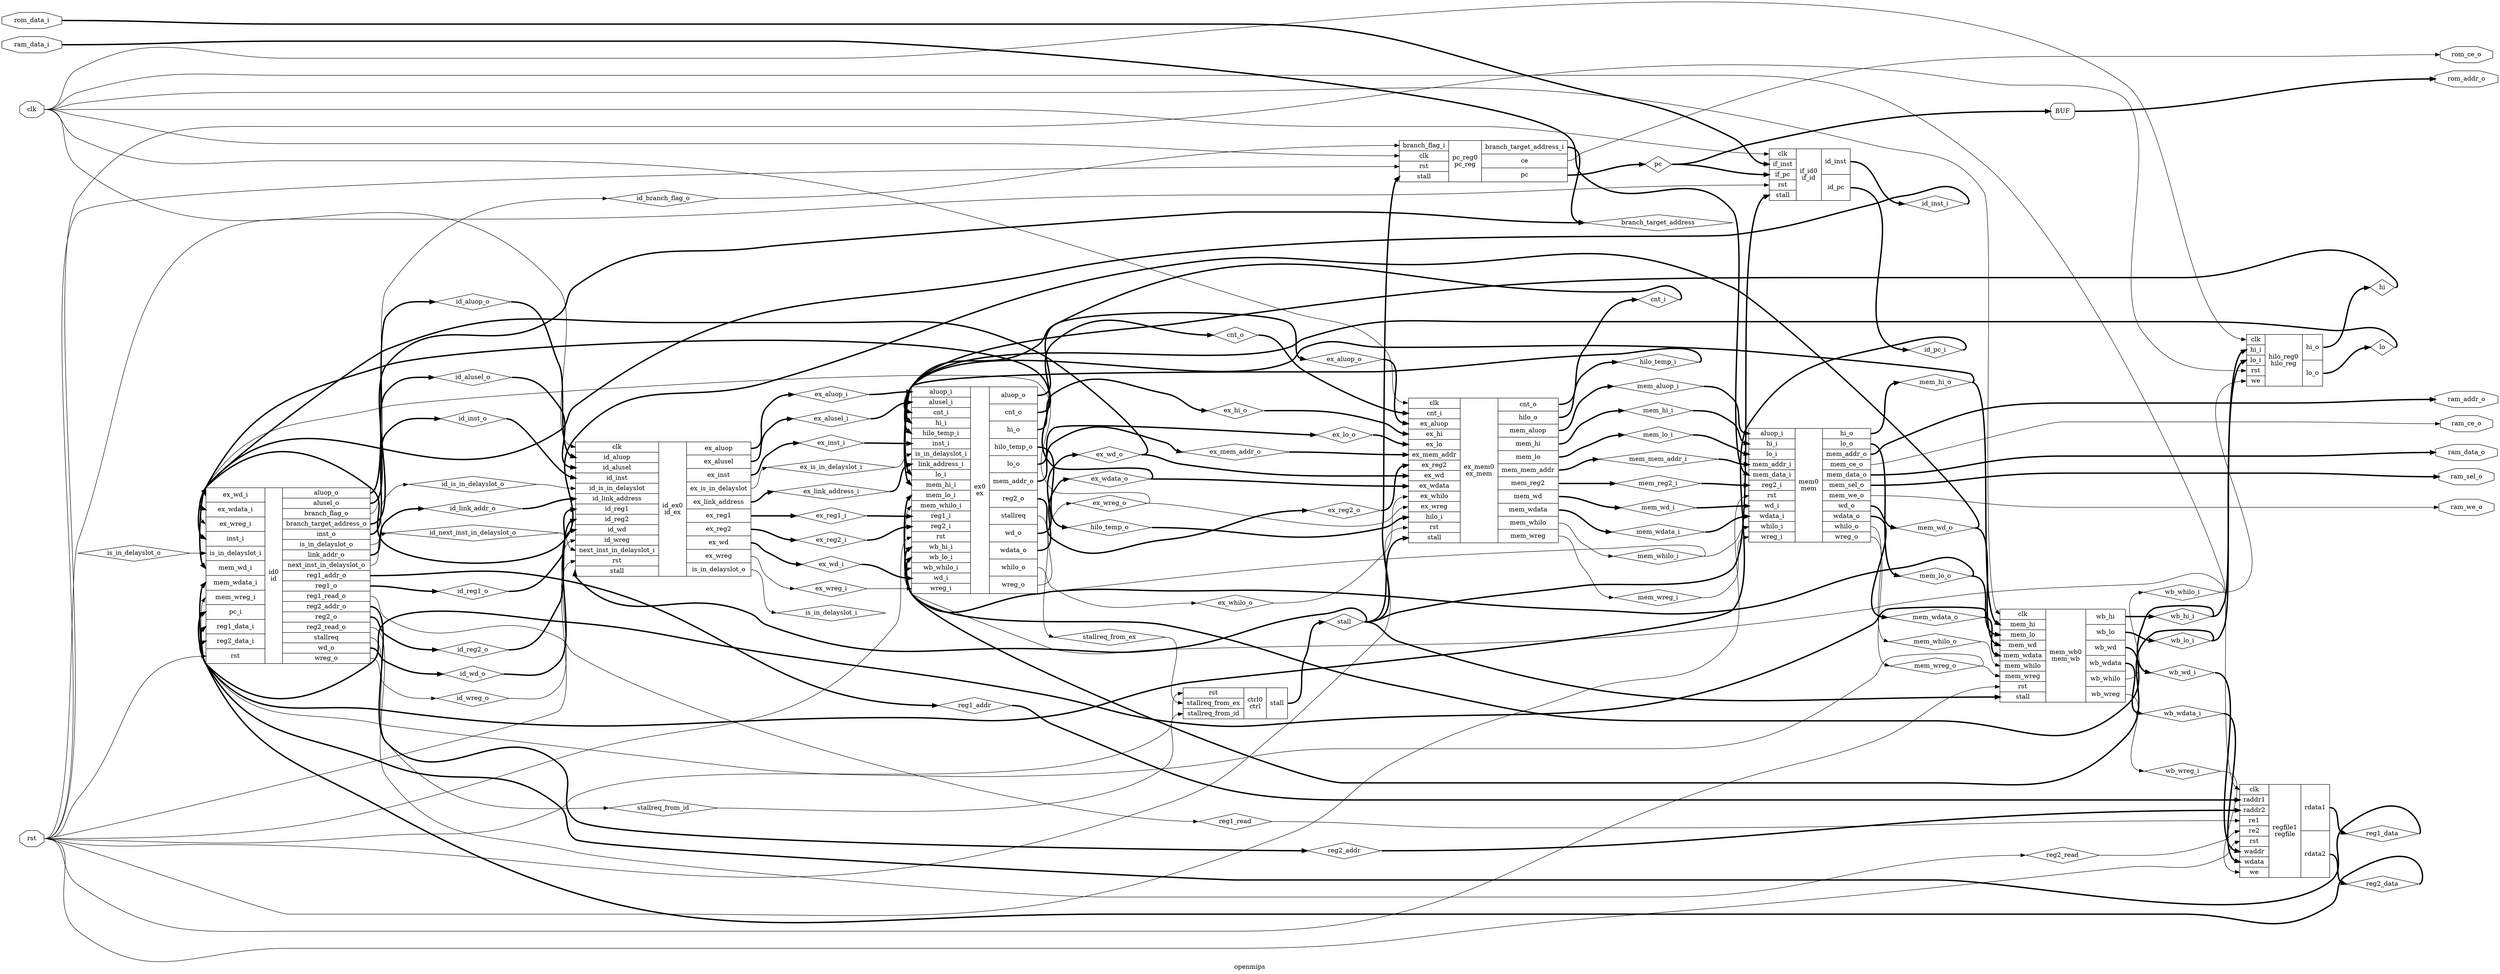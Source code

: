 digraph "openmips" {
label="openmips";
rankdir="LR";
remincross=true;
n1 [ shape=diamond, label="branch_target_address", color="black", fontcolor="black" ];
n2 [ shape=octagon, label="clk", color="black", fontcolor="black" ];
n3 [ shape=diamond, label="cnt_i", color="black", fontcolor="black" ];
n4 [ shape=diamond, label="cnt_o", color="black", fontcolor="black" ];
n5 [ shape=diamond, label="ex_aluop_i", color="black", fontcolor="black" ];
n6 [ shape=diamond, label="ex_aluop_o", color="black", fontcolor="black" ];
n7 [ shape=diamond, label="ex_alusel_i", color="black", fontcolor="black" ];
n8 [ shape=diamond, label="ex_hi_o", color="black", fontcolor="black" ];
n9 [ shape=diamond, label="ex_inst_i", color="black", fontcolor="black" ];
n10 [ shape=diamond, label="ex_is_in_delayslot_i", color="black", fontcolor="black" ];
n11 [ shape=diamond, label="ex_link_address_i", color="black", fontcolor="black" ];
n12 [ shape=diamond, label="ex_lo_o", color="black", fontcolor="black" ];
n13 [ shape=diamond, label="ex_mem_addr_o", color="black", fontcolor="black" ];
n14 [ shape=diamond, label="ex_reg1_i", color="black", fontcolor="black" ];
n15 [ shape=diamond, label="ex_reg2_i", color="black", fontcolor="black" ];
n16 [ shape=diamond, label="ex_reg2_o", color="black", fontcolor="black" ];
n17 [ shape=diamond, label="ex_wd_i", color="black", fontcolor="black" ];
n18 [ shape=diamond, label="ex_wd_o", color="black", fontcolor="black" ];
n19 [ shape=diamond, label="ex_wdata_o", color="black", fontcolor="black" ];
n20 [ shape=diamond, label="ex_whilo_o", color="black", fontcolor="black" ];
n21 [ shape=diamond, label="ex_wreg_i", color="black", fontcolor="black" ];
n22 [ shape=diamond, label="ex_wreg_o", color="black", fontcolor="black" ];
n23 [ shape=diamond, label="hi", color="black", fontcolor="black" ];
n24 [ shape=diamond, label="hilo_temp_i", color="black", fontcolor="black" ];
n25 [ shape=diamond, label="hilo_temp_o", color="black", fontcolor="black" ];
n26 [ shape=diamond, label="id_aluop_o", color="black", fontcolor="black" ];
n27 [ shape=diamond, label="id_alusel_o", color="black", fontcolor="black" ];
n28 [ shape=diamond, label="id_branch_flag_o", color="black", fontcolor="black" ];
n29 [ shape=diamond, label="id_inst_i", color="black", fontcolor="black" ];
n30 [ shape=diamond, label="id_inst_o", color="black", fontcolor="black" ];
n31 [ shape=diamond, label="id_is_in_delayslot_o", color="black", fontcolor="black" ];
n32 [ shape=diamond, label="id_link_addr_o", color="black", fontcolor="black" ];
n33 [ shape=diamond, label="id_next_inst_in_delayslot_o", color="black", fontcolor="black" ];
n34 [ shape=diamond, label="id_pc_i", color="black", fontcolor="black" ];
n35 [ shape=diamond, label="id_reg1_o", color="black", fontcolor="black" ];
n36 [ shape=diamond, label="id_reg2_o", color="black", fontcolor="black" ];
n37 [ shape=diamond, label="id_wd_o", color="black", fontcolor="black" ];
n38 [ shape=diamond, label="id_wreg_o", color="black", fontcolor="black" ];
n39 [ shape=diamond, label="is_in_delayslot_i", color="black", fontcolor="black" ];
n40 [ shape=diamond, label="is_in_delayslot_o", color="black", fontcolor="black" ];
n41 [ shape=diamond, label="lo", color="black", fontcolor="black" ];
n42 [ shape=diamond, label="mem_aluop_i", color="black", fontcolor="black" ];
n43 [ shape=diamond, label="mem_hi_i", color="black", fontcolor="black" ];
n44 [ shape=diamond, label="mem_hi_o", color="black", fontcolor="black" ];
n45 [ shape=diamond, label="mem_lo_i", color="black", fontcolor="black" ];
n46 [ shape=diamond, label="mem_lo_o", color="black", fontcolor="black" ];
n47 [ shape=diamond, label="mem_mem_addr_i", color="black", fontcolor="black" ];
n48 [ shape=diamond, label="mem_reg2_i", color="black", fontcolor="black" ];
n49 [ shape=diamond, label="mem_wd_i", color="black", fontcolor="black" ];
n50 [ shape=diamond, label="mem_wd_o", color="black", fontcolor="black" ];
n51 [ shape=diamond, label="mem_wdata_i", color="black", fontcolor="black" ];
n52 [ shape=diamond, label="mem_wdata_o", color="black", fontcolor="black" ];
n53 [ shape=diamond, label="mem_whilo_i", color="black", fontcolor="black" ];
n54 [ shape=diamond, label="mem_whilo_o", color="black", fontcolor="black" ];
n55 [ shape=diamond, label="mem_wreg_i", color="black", fontcolor="black" ];
n56 [ shape=diamond, label="mem_wreg_o", color="black", fontcolor="black" ];
n57 [ shape=diamond, label="pc", color="black", fontcolor="black" ];
n58 [ shape=octagon, label="ram_addr_o", color="black", fontcolor="black" ];
n59 [ shape=octagon, label="ram_ce_o", color="black", fontcolor="black" ];
n60 [ shape=octagon, label="ram_data_i", color="black", fontcolor="black" ];
n61 [ shape=octagon, label="ram_data_o", color="black", fontcolor="black" ];
n62 [ shape=octagon, label="ram_sel_o", color="black", fontcolor="black" ];
n63 [ shape=octagon, label="ram_we_o", color="black", fontcolor="black" ];
n64 [ shape=diamond, label="reg1_addr", color="black", fontcolor="black" ];
n65 [ shape=diamond, label="reg1_data", color="black", fontcolor="black" ];
n66 [ shape=diamond, label="reg1_read", color="black", fontcolor="black" ];
n67 [ shape=diamond, label="reg2_addr", color="black", fontcolor="black" ];
n68 [ shape=diamond, label="reg2_data", color="black", fontcolor="black" ];
n69 [ shape=diamond, label="reg2_read", color="black", fontcolor="black" ];
n70 [ shape=octagon, label="rom_addr_o", color="black", fontcolor="black" ];
n71 [ shape=octagon, label="rom_ce_o", color="black", fontcolor="black" ];
n72 [ shape=octagon, label="rom_data_i", color="black", fontcolor="black" ];
n73 [ shape=octagon, label="rst", color="black", fontcolor="black" ];
n74 [ shape=diamond, label="stall", color="black", fontcolor="black" ];
n75 [ shape=diamond, label="stallreq_from_ex", color="black", fontcolor="black" ];
n76 [ shape=diamond, label="stallreq_from_id", color="black", fontcolor="black" ];
n77 [ shape=diamond, label="wb_hi_i", color="black", fontcolor="black" ];
n78 [ shape=diamond, label="wb_lo_i", color="black", fontcolor="black" ];
n79 [ shape=diamond, label="wb_wd_i", color="black", fontcolor="black" ];
n80 [ shape=diamond, label="wb_wdata_i", color="black", fontcolor="black" ];
n81 [ shape=diamond, label="wb_whilo_i", color="black", fontcolor="black" ];
n82 [ shape=diamond, label="wb_wreg_i", color="black", fontcolor="black" ];
{ rank="source"; n2; n60; n72; n73;}
{ rank="sink"; n58; n59; n61; n62; n63; n70; n71;}
c83 [ shape=record, label="{{<p73> rst|<p75> stallreq_from_ex|<p76> stallreq_from_id}|ctrl0\nctrl|{<p74> stall}}" ];
c104 [ shape=record, label="{{<p84> aluop_i|<p85> alusel_i|<p3> cnt_i|<p86> hi_i|<p24> hilo_temp_i|<p87> inst_i|<p39> is_in_delayslot_i|<p88> link_address_i|<p89> lo_i|<p43> mem_hi_i|<p45> mem_lo_i|<p53> mem_whilo_i|<p90> reg1_i|<p91> reg2_i|<p73> rst|<p77> wb_hi_i|<p78> wb_lo_i|<p81> wb_whilo_i|<p92> wd_i|<p93> wreg_i}|ex0\nex|{<p94> aluop_o|<p4> cnt_o|<p95> hi_o|<p25> hilo_temp_o|<p96> lo_o|<p97> mem_addr_o|<p98> reg2_o|<p99> stallreq|<p100> wd_o|<p101> wdata_o|<p102> whilo_o|<p103> wreg_o}}" ];
c125 [ shape=record, label="{{<p2> clk|<p3> cnt_i|<p105> ex_aluop|<p106> ex_hi|<p107> ex_lo|<p108> ex_mem_addr|<p109> ex_reg2|<p110> ex_wd|<p111> ex_wdata|<p112> ex_whilo|<p113> ex_wreg|<p114> hilo_i|<p73> rst|<p74> stall}|ex_mem0\nex_mem|{<p4> cnt_o|<p115> hilo_o|<p116> mem_aluop|<p117> mem_hi|<p118> mem_lo|<p119> mem_mem_addr|<p120> mem_reg2|<p121> mem_wd|<p122> mem_wdata|<p123> mem_whilo|<p124> mem_wreg}}" ];
c127 [ shape=record, label="{{<p2> clk|<p86> hi_i|<p89> lo_i|<p73> rst|<p126> we}|hilo_reg0\nhilo_reg|{<p95> hi_o|<p96> lo_o}}" ];
c143 [ shape=record, label="{{<p17> ex_wd_i|<p128> ex_wdata_i|<p21> ex_wreg_i|<p87> inst_i|<p39> is_in_delayslot_i|<p49> mem_wd_i|<p51> mem_wdata_i|<p55> mem_wreg_i|<p129> pc_i|<p130> reg1_data_i|<p131> reg2_data_i|<p73> rst}|id0\nid|{<p94> aluop_o|<p132> alusel_o|<p133> branch_flag_o|<p134> branch_target_address_o|<p135> inst_o|<p40> is_in_delayslot_o|<p136> link_addr_o|<p137> next_inst_in_delayslot_o|<p138> reg1_addr_o|<p139> reg1_o|<p140> reg1_read_o|<p141> reg2_addr_o|<p98> reg2_o|<p142> reg2_read_o|<p99> stallreq|<p100> wd_o|<p103> wreg_o}}" ];
c159 [ shape=record, label="{{<p2> clk|<p144> id_aluop|<p145> id_alusel|<p146> id_inst|<p147> id_is_in_delayslot|<p148> id_link_address|<p149> id_reg1|<p150> id_reg2|<p151> id_wd|<p152> id_wreg|<p153> next_inst_in_delayslot_i|<p73> rst|<p74> stall}|id_ex0\nid_ex|{<p105> ex_aluop|<p154> ex_alusel|<p155> ex_inst|<p156> ex_is_in_delayslot|<p157> ex_link_address|<p158> ex_reg1|<p109> ex_reg2|<p110> ex_wd|<p113> ex_wreg|<p40> is_in_delayslot_o}}" ];
c163 [ shape=record, label="{{<p2> clk|<p160> if_inst|<p161> if_pc|<p73> rst|<p74> stall}|if_id0\nif_id|{<p146> id_inst|<p162> id_pc}}" ];
c172 [ shape=record, label="{{<p84> aluop_i|<p86> hi_i|<p89> lo_i|<p164> mem_addr_i|<p165> mem_data_i|<p91> reg2_i|<p73> rst|<p92> wd_i|<p166> wdata_i|<p167> whilo_i|<p93> wreg_i}|mem0\nmem|{<p95> hi_o|<p96> lo_o|<p97> mem_addr_o|<p168> mem_ce_o|<p169> mem_data_o|<p170> mem_sel_o|<p171> mem_we_o|<p100> wd_o|<p101> wdata_o|<p102> whilo_o|<p103> wreg_o}}" ];
c179 [ shape=record, label="{{<p2> clk|<p117> mem_hi|<p118> mem_lo|<p121> mem_wd|<p122> mem_wdata|<p123> mem_whilo|<p124> mem_wreg|<p73> rst|<p74> stall}|mem_wb0\nmem_wb|{<p173> wb_hi|<p174> wb_lo|<p175> wb_wd|<p176> wb_wdata|<p177> wb_whilo|<p178> wb_wreg}}" ];
c183 [ shape=record, label="{{<p180> branch_flag_i|<p2> clk|<p73> rst|<p74> stall}|pc_reg0\npc_reg|{<p181> branch_target_address_i|<p182> ce|<p57> pc}}" ];
c192 [ shape=record, label="{{<p2> clk|<p184> raddr1|<p185> raddr2|<p186> re1|<p187> re2|<p73> rst|<p188> waddr|<p189> wdata|<p126> we}|regfile1\nregfile|{<p190> rdata1|<p191> rdata2}}" ];
x0 [shape=box, style=rounded, label="BUF"];
c143:p134:e -> n1:w [color="black", style="setlinewidth(3)", label=""];
c183:p181:e -> n1:w [color="black", style="setlinewidth(3)", label=""];
c159:p156:e -> n10:w [color="black", label=""];
n10:e -> c104:p39:w [color="black", label=""];
c159:p157:e -> n11:w [color="black", style="setlinewidth(3)", label=""];
n11:e -> c104:p88:w [color="black", style="setlinewidth(3)", label=""];
c104:p96:e -> n12:w [color="black", style="setlinewidth(3)", label=""];
n12:e -> c125:p107:w [color="black", style="setlinewidth(3)", label=""];
c104:p97:e -> n13:w [color="black", style="setlinewidth(3)", label=""];
n13:e -> c125:p108:w [color="black", style="setlinewidth(3)", label=""];
c159:p158:e -> n14:w [color="black", style="setlinewidth(3)", label=""];
n14:e -> c104:p90:w [color="black", style="setlinewidth(3)", label=""];
c159:p109:e -> n15:w [color="black", style="setlinewidth(3)", label=""];
n15:e -> c104:p91:w [color="black", style="setlinewidth(3)", label=""];
c104:p98:e -> n16:w [color="black", style="setlinewidth(3)", label=""];
n16:e -> c125:p109:w [color="black", style="setlinewidth(3)", label=""];
c159:p110:e -> n17:w [color="black", style="setlinewidth(3)", label=""];
n17:e -> c104:p92:w [color="black", style="setlinewidth(3)", label=""];
c104:p100:e -> n18:w [color="black", style="setlinewidth(3)", label=""];
n18:e -> c125:p110:w [color="black", style="setlinewidth(3)", label=""];
n18:e -> c143:p17:w [color="black", style="setlinewidth(3)", label=""];
c104:p101:e -> n19:w [color="black", style="setlinewidth(3)", label=""];
n19:e -> c125:p111:w [color="black", style="setlinewidth(3)", label=""];
n19:e -> c143:p128:w [color="black", style="setlinewidth(3)", label=""];
n2:e -> c125:p2:w [color="black", label=""];
n2:e -> c127:p2:w [color="black", label=""];
n2:e -> c159:p2:w [color="black", label=""];
n2:e -> c163:p2:w [color="black", label=""];
n2:e -> c179:p2:w [color="black", label=""];
n2:e -> c183:p2:w [color="black", label=""];
n2:e -> c192:p2:w [color="black", label=""];
c104:p102:e -> n20:w [color="black", label=""];
n20:e -> c125:p112:w [color="black", label=""];
c159:p113:e -> n21:w [color="black", label=""];
n21:e -> c104:p93:w [color="black", label=""];
c104:p103:e -> n22:w [color="black", label=""];
n22:e -> c125:p113:w [color="black", label=""];
n22:e -> c143:p21:w [color="black", label=""];
c127:p95:e -> n23:w [color="black", style="setlinewidth(3)", label=""];
n23:e -> c104:p86:w [color="black", style="setlinewidth(3)", label=""];
c125:p115:e -> n24:w [color="black", style="setlinewidth(3)", label=""];
n24:e -> c104:p24:w [color="black", style="setlinewidth(3)", label=""];
c104:p25:e -> n25:w [color="black", style="setlinewidth(3)", label=""];
n25:e -> c125:p114:w [color="black", style="setlinewidth(3)", label=""];
c143:p94:e -> n26:w [color="black", style="setlinewidth(3)", label=""];
n26:e -> c159:p144:w [color="black", style="setlinewidth(3)", label=""];
c143:p132:e -> n27:w [color="black", style="setlinewidth(3)", label=""];
n27:e -> c159:p145:w [color="black", style="setlinewidth(3)", label=""];
c143:p133:e -> n28:w [color="black", label=""];
n28:e -> c183:p180:w [color="black", label=""];
c163:p146:e -> n29:w [color="black", style="setlinewidth(3)", label=""];
n29:e -> c143:p87:w [color="black", style="setlinewidth(3)", label=""];
c125:p4:e -> n3:w [color="black", style="setlinewidth(3)", label=""];
n3:e -> c104:p3:w [color="black", style="setlinewidth(3)", label=""];
c143:p135:e -> n30:w [color="black", style="setlinewidth(3)", label=""];
n30:e -> c159:p146:w [color="black", style="setlinewidth(3)", label=""];
c143:p40:e -> n31:w [color="black", label=""];
n31:e -> c159:p147:w [color="black", label=""];
c143:p136:e -> n32:w [color="black", style="setlinewidth(3)", label=""];
n32:e -> c159:p148:w [color="black", style="setlinewidth(3)", label=""];
c143:p137:e -> n33:w [color="black", label=""];
n33:e -> c159:p153:w [color="black", label=""];
c163:p162:e -> n34:w [color="black", style="setlinewidth(3)", label=""];
n34:e -> c143:p129:w [color="black", style="setlinewidth(3)", label=""];
c143:p139:e -> n35:w [color="black", style="setlinewidth(3)", label=""];
n35:e -> c159:p149:w [color="black", style="setlinewidth(3)", label=""];
c143:p98:e -> n36:w [color="black", style="setlinewidth(3)", label=""];
n36:e -> c159:p150:w [color="black", style="setlinewidth(3)", label=""];
c143:p100:e -> n37:w [color="black", style="setlinewidth(3)", label=""];
n37:e -> c159:p151:w [color="black", style="setlinewidth(3)", label=""];
c143:p103:e -> n38:w [color="black", label=""];
n38:e -> c159:p152:w [color="black", label=""];
c159:p40:e -> n39:w [color="black", label=""];
c104:p4:e -> n4:w [color="black", style="setlinewidth(3)", label=""];
n4:e -> c125:p3:w [color="black", style="setlinewidth(3)", label=""];
n40:e -> c143:p39:w [color="black", label=""];
c127:p96:e -> n41:w [color="black", style="setlinewidth(3)", label=""];
n41:e -> c104:p89:w [color="black", style="setlinewidth(3)", label=""];
c125:p116:e -> n42:w [color="black", style="setlinewidth(3)", label=""];
n42:e -> c172:p84:w [color="black", style="setlinewidth(3)", label=""];
c125:p117:e -> n43:w [color="black", style="setlinewidth(3)", label=""];
n43:e -> c172:p86:w [color="black", style="setlinewidth(3)", label=""];
c172:p95:e -> n44:w [color="black", style="setlinewidth(3)", label=""];
n44:e -> c104:p43:w [color="black", style="setlinewidth(3)", label=""];
n44:e -> c179:p117:w [color="black", style="setlinewidth(3)", label=""];
c125:p118:e -> n45:w [color="black", style="setlinewidth(3)", label=""];
n45:e -> c172:p89:w [color="black", style="setlinewidth(3)", label=""];
c172:p96:e -> n46:w [color="black", style="setlinewidth(3)", label=""];
n46:e -> c104:p45:w [color="black", style="setlinewidth(3)", label=""];
n46:e -> c179:p118:w [color="black", style="setlinewidth(3)", label=""];
c125:p119:e -> n47:w [color="black", style="setlinewidth(3)", label=""];
n47:e -> c172:p164:w [color="black", style="setlinewidth(3)", label=""];
c125:p120:e -> n48:w [color="black", style="setlinewidth(3)", label=""];
n48:e -> c172:p91:w [color="black", style="setlinewidth(3)", label=""];
c125:p121:e -> n49:w [color="black", style="setlinewidth(3)", label=""];
n49:e -> c172:p92:w [color="black", style="setlinewidth(3)", label=""];
c159:p105:e -> n5:w [color="black", style="setlinewidth(3)", label=""];
n5:e -> c104:p84:w [color="black", style="setlinewidth(3)", label=""];
c172:p100:e -> n50:w [color="black", style="setlinewidth(3)", label=""];
n50:e -> c143:p49:w [color="black", style="setlinewidth(3)", label=""];
n50:e -> c179:p121:w [color="black", style="setlinewidth(3)", label=""];
c125:p122:e -> n51:w [color="black", style="setlinewidth(3)", label=""];
n51:e -> c172:p166:w [color="black", style="setlinewidth(3)", label=""];
c172:p101:e -> n52:w [color="black", style="setlinewidth(3)", label=""];
n52:e -> c143:p51:w [color="black", style="setlinewidth(3)", label=""];
n52:e -> c179:p122:w [color="black", style="setlinewidth(3)", label=""];
c125:p123:e -> n53:w [color="black", label=""];
n53:e -> c104:p53:w [color="black", label=""];
n53:e -> c172:p167:w [color="black", label=""];
c172:p102:e -> n54:w [color="black", label=""];
n54:e -> c179:p123:w [color="black", label=""];
c125:p124:e -> n55:w [color="black", label=""];
n55:e -> c172:p93:w [color="black", label=""];
c172:p103:e -> n56:w [color="black", label=""];
n56:e -> c143:p55:w [color="black", label=""];
n56:e -> c179:p124:w [color="black", label=""];
c183:p57:e -> n57:w [color="black", style="setlinewidth(3)", label=""];
n57:e -> c163:p161:w [color="black", style="setlinewidth(3)", label=""];
n57:e -> x0:w:w [color="black", style="setlinewidth(3)", label=""];
c172:p97:e -> n58:w [color="black", style="setlinewidth(3)", label=""];
c172:p168:e -> n59:w [color="black", label=""];
c104:p94:e -> n6:w [color="black", style="setlinewidth(3)", label=""];
n6:e -> c125:p105:w [color="black", style="setlinewidth(3)", label=""];
n60:e -> c172:p165:w [color="black", style="setlinewidth(3)", label=""];
c172:p169:e -> n61:w [color="black", style="setlinewidth(3)", label=""];
c172:p170:e -> n62:w [color="black", style="setlinewidth(3)", label=""];
c172:p171:e -> n63:w [color="black", label=""];
c143:p138:e -> n64:w [color="black", style="setlinewidth(3)", label=""];
n64:e -> c192:p184:w [color="black", style="setlinewidth(3)", label=""];
c192:p190:e -> n65:w [color="black", style="setlinewidth(3)", label=""];
n65:e -> c143:p130:w [color="black", style="setlinewidth(3)", label=""];
c143:p140:e -> n66:w [color="black", label=""];
n66:e -> c192:p186:w [color="black", label=""];
c143:p141:e -> n67:w [color="black", style="setlinewidth(3)", label=""];
n67:e -> c192:p185:w [color="black", style="setlinewidth(3)", label=""];
c192:p191:e -> n68:w [color="black", style="setlinewidth(3)", label=""];
n68:e -> c143:p131:w [color="black", style="setlinewidth(3)", label=""];
c143:p142:e -> n69:w [color="black", label=""];
n69:e -> c192:p187:w [color="black", label=""];
c159:p154:e -> n7:w [color="black", style="setlinewidth(3)", label=""];
n7:e -> c104:p85:w [color="black", style="setlinewidth(3)", label=""];
x0:e:e -> n70:w [color="black", style="setlinewidth(3)", label=""];
c183:p182:e -> n71:w [color="black", label=""];
n72:e -> c163:p160:w [color="black", style="setlinewidth(3)", label=""];
n73:e -> c104:p73:w [color="black", label=""];
n73:e -> c125:p73:w [color="black", label=""];
n73:e -> c127:p73:w [color="black", label=""];
n73:e -> c143:p73:w [color="black", label=""];
n73:e -> c159:p73:w [color="black", label=""];
n73:e -> c163:p73:w [color="black", label=""];
n73:e -> c172:p73:w [color="black", label=""];
n73:e -> c179:p73:w [color="black", label=""];
n73:e -> c183:p73:w [color="black", label=""];
n73:e -> c192:p73:w [color="black", label=""];
n73:e -> c83:p73:w [color="black", label=""];
c83:p74:e -> n74:w [color="black", style="setlinewidth(3)", label=""];
n74:e -> c125:p74:w [color="black", style="setlinewidth(3)", label=""];
n74:e -> c159:p74:w [color="black", style="setlinewidth(3)", label=""];
n74:e -> c163:p74:w [color="black", style="setlinewidth(3)", label=""];
n74:e -> c179:p74:w [color="black", style="setlinewidth(3)", label=""];
n74:e -> c183:p74:w [color="black", style="setlinewidth(3)", label=""];
c104:p99:e -> n75:w [color="black", label=""];
n75:e -> c83:p75:w [color="black", label=""];
c143:p99:e -> n76:w [color="black", label=""];
n76:e -> c83:p76:w [color="black", label=""];
c179:p173:e -> n77:w [color="black", style="setlinewidth(3)", label=""];
n77:e -> c104:p77:w [color="black", style="setlinewidth(3)", label=""];
n77:e -> c127:p86:w [color="black", style="setlinewidth(3)", label=""];
c179:p174:e -> n78:w [color="black", style="setlinewidth(3)", label=""];
n78:e -> c104:p78:w [color="black", style="setlinewidth(3)", label=""];
n78:e -> c127:p89:w [color="black", style="setlinewidth(3)", label=""];
c179:p175:e -> n79:w [color="black", style="setlinewidth(3)", label=""];
n79:e -> c192:p188:w [color="black", style="setlinewidth(3)", label=""];
c104:p95:e -> n8:w [color="black", style="setlinewidth(3)", label=""];
n8:e -> c125:p106:w [color="black", style="setlinewidth(3)", label=""];
c179:p176:e -> n80:w [color="black", style="setlinewidth(3)", label=""];
n80:e -> c192:p189:w [color="black", style="setlinewidth(3)", label=""];
c179:p177:e -> n81:w [color="black", label=""];
n81:e -> c104:p81:w [color="black", label=""];
n81:e -> c127:p126:w [color="black", label=""];
c179:p178:e -> n82:w [color="black", label=""];
n82:e -> c192:p126:w [color="black", label=""];
c159:p155:e -> n9:w [color="black", style="setlinewidth(3)", label=""];
n9:e -> c104:p87:w [color="black", style="setlinewidth(3)", label=""];
}